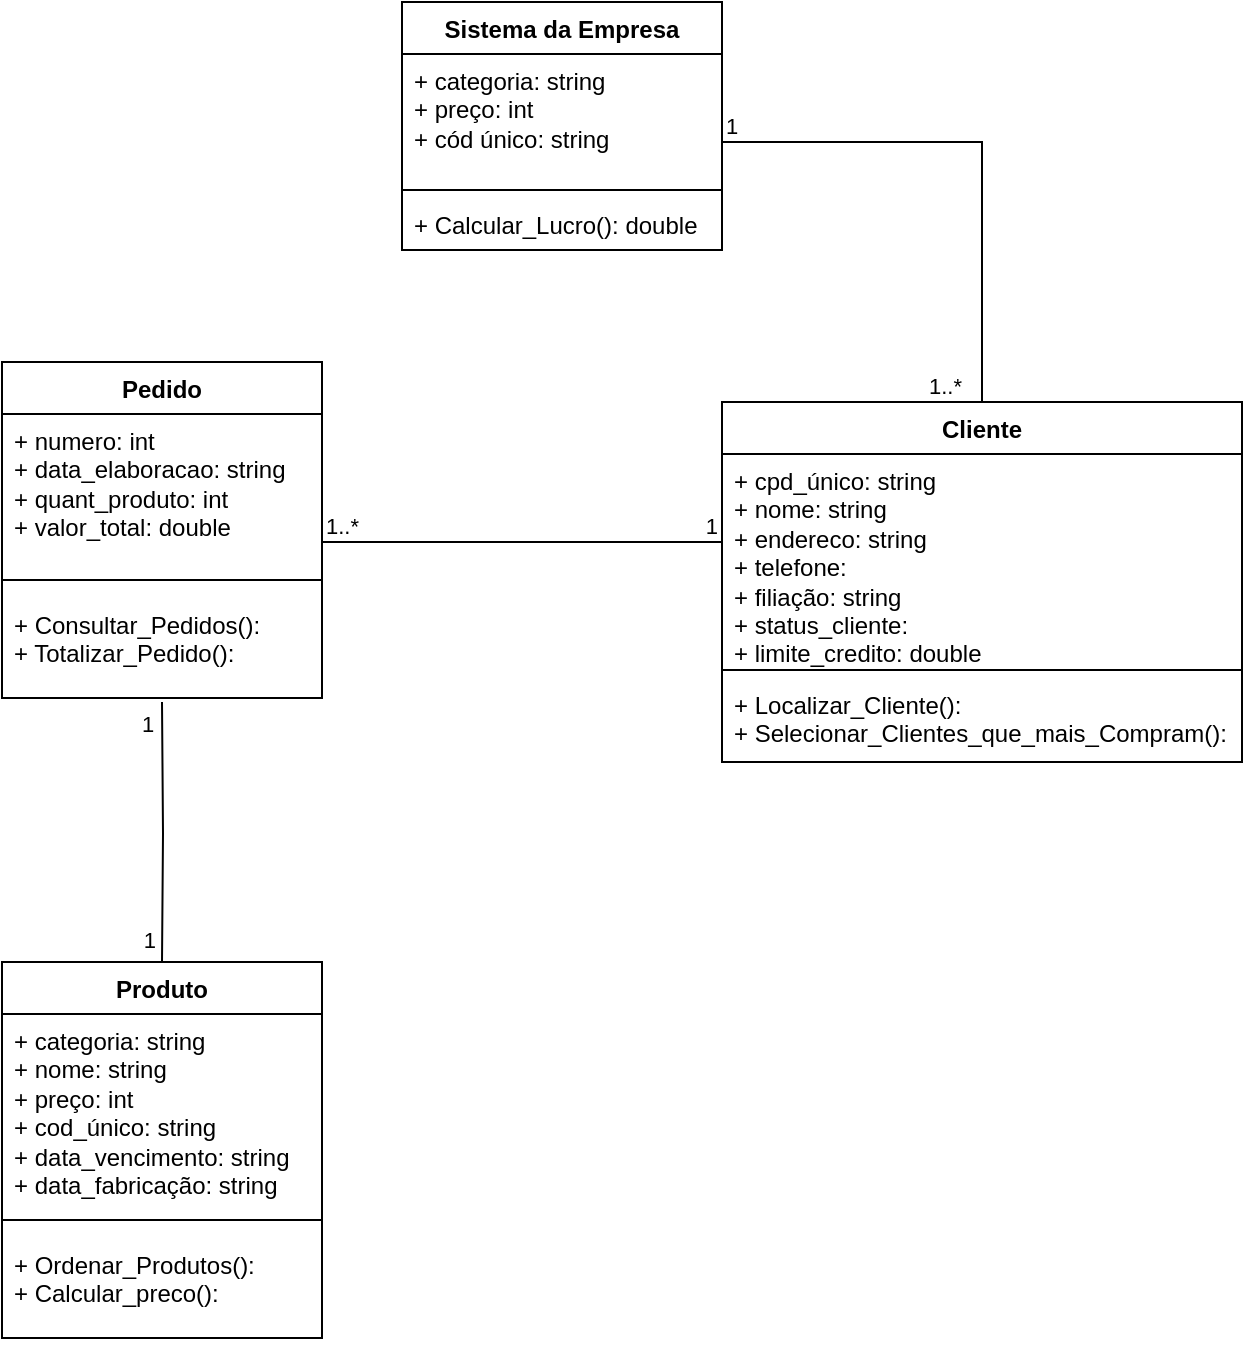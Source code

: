 <mxfile version="24.9.3">
  <diagram name="Página-1" id="1-bsAJybU4CAWj2IOjZU">
    <mxGraphModel dx="899" dy="761" grid="1" gridSize="10" guides="1" tooltips="1" connect="1" arrows="1" fold="1" page="1" pageScale="1" pageWidth="827" pageHeight="1169" math="0" shadow="0">
      <root>
        <mxCell id="0" />
        <mxCell id="1" parent="0" />
        <mxCell id="gSGYzmzYV6SwLATnWGjw-1" value="Produto" style="swimlane;fontStyle=1;align=center;verticalAlign=top;childLayout=stackLayout;horizontal=1;startSize=26;horizontalStack=0;resizeParent=1;resizeParentMax=0;resizeLast=0;collapsible=1;marginBottom=0;whiteSpace=wrap;html=1;" vertex="1" parent="1">
          <mxGeometry x="40" y="560" width="160" height="188" as="geometry" />
        </mxCell>
        <mxCell id="gSGYzmzYV6SwLATnWGjw-2" value="+ categoria: string&lt;div&gt;+ nome: string&lt;br&gt;+ preço: int&lt;div style=&quot;forced-color-adjust: none;&quot;&gt;+ cod_único: string&lt;br&gt;+ data_vencimento: string&lt;/div&gt;&lt;div style=&quot;forced-color-adjust: none;&quot;&gt;+ data_fabricação: string&lt;/div&gt;&lt;/div&gt;" style="text;strokeColor=none;fillColor=none;align=left;verticalAlign=top;spacingLeft=4;spacingRight=4;overflow=hidden;rotatable=0;points=[[0,0.5],[1,0.5]];portConstraint=eastwest;whiteSpace=wrap;html=1;" vertex="1" parent="gSGYzmzYV6SwLATnWGjw-1">
          <mxGeometry y="26" width="160" height="94" as="geometry" />
        </mxCell>
        <mxCell id="gSGYzmzYV6SwLATnWGjw-3" value="" style="line;strokeWidth=1;fillColor=none;align=left;verticalAlign=middle;spacingTop=-1;spacingLeft=3;spacingRight=3;rotatable=0;labelPosition=right;points=[];portConstraint=eastwest;strokeColor=inherit;" vertex="1" parent="gSGYzmzYV6SwLATnWGjw-1">
          <mxGeometry y="120" width="160" height="18" as="geometry" />
        </mxCell>
        <mxCell id="gSGYzmzYV6SwLATnWGjw-4" value="+ Ordenar_Produtos():&amp;nbsp;&lt;div&gt;+ Calcular_preco():&amp;nbsp;&lt;/div&gt;" style="text;strokeColor=none;fillColor=none;align=left;verticalAlign=top;spacingLeft=4;spacingRight=4;overflow=hidden;rotatable=0;points=[[0,0.5],[1,0.5]];portConstraint=eastwest;whiteSpace=wrap;html=1;" vertex="1" parent="gSGYzmzYV6SwLATnWGjw-1">
          <mxGeometry y="138" width="160" height="50" as="geometry" />
        </mxCell>
        <mxCell id="gSGYzmzYV6SwLATnWGjw-5" value="Cliente" style="swimlane;fontStyle=1;align=center;verticalAlign=top;childLayout=stackLayout;horizontal=1;startSize=26;horizontalStack=0;resizeParent=1;resizeParentMax=0;resizeLast=0;collapsible=1;marginBottom=0;whiteSpace=wrap;html=1;" vertex="1" parent="1">
          <mxGeometry x="400" y="280" width="260" height="180" as="geometry" />
        </mxCell>
        <mxCell id="gSGYzmzYV6SwLATnWGjw-6" value="&lt;div style=&quot;forced-color-adjust: none;&quot;&gt;+ cpd_único: string&lt;br&gt;+ nome: string&lt;/div&gt;&lt;div style=&quot;forced-color-adjust: none;&quot;&gt;+ endereco: string&lt;/div&gt;&lt;div style=&quot;forced-color-adjust: none;&quot;&gt;+ telefone:&amp;nbsp;&lt;/div&gt;&lt;div style=&quot;forced-color-adjust: none;&quot;&gt;+ filiação: string&lt;/div&gt;&lt;div style=&quot;forced-color-adjust: none;&quot;&gt;+ status_cliente:&lt;/div&gt;&lt;div style=&quot;forced-color-adjust: none;&quot;&gt;+ limite_credito: double&lt;/div&gt;" style="text;strokeColor=none;fillColor=none;align=left;verticalAlign=top;spacingLeft=4;spacingRight=4;overflow=hidden;rotatable=0;points=[[0,0.5],[1,0.5]];portConstraint=eastwest;whiteSpace=wrap;html=1;" vertex="1" parent="gSGYzmzYV6SwLATnWGjw-5">
          <mxGeometry y="26" width="260" height="104" as="geometry" />
        </mxCell>
        <mxCell id="gSGYzmzYV6SwLATnWGjw-7" value="" style="line;strokeWidth=1;fillColor=none;align=left;verticalAlign=middle;spacingTop=-1;spacingLeft=3;spacingRight=3;rotatable=0;labelPosition=right;points=[];portConstraint=eastwest;strokeColor=inherit;" vertex="1" parent="gSGYzmzYV6SwLATnWGjw-5">
          <mxGeometry y="130" width="260" height="8" as="geometry" />
        </mxCell>
        <mxCell id="gSGYzmzYV6SwLATnWGjw-8" value="+ Localizar_Cliente():&amp;nbsp;&lt;div&gt;+ Selecionar_Clientes_que_mais_Compram():&lt;/div&gt;" style="text;strokeColor=none;fillColor=none;align=left;verticalAlign=top;spacingLeft=4;spacingRight=4;overflow=hidden;rotatable=0;points=[[0,0.5],[1,0.5]];portConstraint=eastwest;whiteSpace=wrap;html=1;" vertex="1" parent="gSGYzmzYV6SwLATnWGjw-5">
          <mxGeometry y="138" width="260" height="42" as="geometry" />
        </mxCell>
        <mxCell id="gSGYzmzYV6SwLATnWGjw-9" value="Sistema da Empresa" style="swimlane;fontStyle=1;align=center;verticalAlign=top;childLayout=stackLayout;horizontal=1;startSize=26;horizontalStack=0;resizeParent=1;resizeParentMax=0;resizeLast=0;collapsible=1;marginBottom=0;whiteSpace=wrap;html=1;" vertex="1" parent="1">
          <mxGeometry x="240" y="80" width="160" height="124" as="geometry" />
        </mxCell>
        <mxCell id="gSGYzmzYV6SwLATnWGjw-10" value="+ categoria: string&lt;br&gt;+ preço: int&lt;div style=&quot;forced-color-adjust: none;&quot;&gt;+ cód único: string&lt;br&gt;&lt;br&gt;&lt;/div&gt;" style="text;strokeColor=none;fillColor=none;align=left;verticalAlign=top;spacingLeft=4;spacingRight=4;overflow=hidden;rotatable=0;points=[[0,0.5],[1,0.5]];portConstraint=eastwest;whiteSpace=wrap;html=1;" vertex="1" parent="gSGYzmzYV6SwLATnWGjw-9">
          <mxGeometry y="26" width="160" height="64" as="geometry" />
        </mxCell>
        <mxCell id="gSGYzmzYV6SwLATnWGjw-11" value="" style="line;strokeWidth=1;fillColor=none;align=left;verticalAlign=middle;spacingTop=-1;spacingLeft=3;spacingRight=3;rotatable=0;labelPosition=right;points=[];portConstraint=eastwest;strokeColor=inherit;" vertex="1" parent="gSGYzmzYV6SwLATnWGjw-9">
          <mxGeometry y="90" width="160" height="8" as="geometry" />
        </mxCell>
        <mxCell id="gSGYzmzYV6SwLATnWGjw-12" value="+ Calcular_Lucro(): double" style="text;strokeColor=none;fillColor=none;align=left;verticalAlign=top;spacingLeft=4;spacingRight=4;overflow=hidden;rotatable=0;points=[[0,0.5],[1,0.5]];portConstraint=eastwest;whiteSpace=wrap;html=1;" vertex="1" parent="gSGYzmzYV6SwLATnWGjw-9">
          <mxGeometry y="98" width="160" height="26" as="geometry" />
        </mxCell>
        <mxCell id="gSGYzmzYV6SwLATnWGjw-17" value="" style="endArrow=none;html=1;edgeStyle=orthogonalEdgeStyle;rounded=0;exitX=1;exitY=0.5;exitDx=0;exitDy=0;entryX=0;entryY=0.404;entryDx=0;entryDy=0;entryPerimeter=0;" edge="1" parent="1">
          <mxGeometry relative="1" as="geometry">
            <mxPoint x="200" y="350" as="sourcePoint" />
            <mxPoint x="400.0" y="350.016" as="targetPoint" />
          </mxGeometry>
        </mxCell>
        <mxCell id="gSGYzmzYV6SwLATnWGjw-18" value="1..*" style="edgeLabel;resizable=0;html=1;align=left;verticalAlign=bottom;" connectable="0" vertex="1" parent="gSGYzmzYV6SwLATnWGjw-17">
          <mxGeometry x="-1" relative="1" as="geometry">
            <mxPoint as="offset" />
          </mxGeometry>
        </mxCell>
        <mxCell id="gSGYzmzYV6SwLATnWGjw-19" value="1" style="edgeLabel;resizable=0;html=1;align=right;verticalAlign=bottom;" connectable="0" vertex="1" parent="gSGYzmzYV6SwLATnWGjw-17">
          <mxGeometry x="1" relative="1" as="geometry">
            <mxPoint x="-1" as="offset" />
          </mxGeometry>
        </mxCell>
        <mxCell id="gSGYzmzYV6SwLATnWGjw-21" value="Pedido" style="swimlane;fontStyle=1;align=center;verticalAlign=top;childLayout=stackLayout;horizontal=1;startSize=26;horizontalStack=0;resizeParent=1;resizeParentMax=0;resizeLast=0;collapsible=1;marginBottom=0;whiteSpace=wrap;html=1;" vertex="1" parent="1">
          <mxGeometry x="40" y="260" width="160" height="168" as="geometry" />
        </mxCell>
        <mxCell id="gSGYzmzYV6SwLATnWGjw-22" value="+ numero: int&lt;div&gt;+ data_elaboracao: string&lt;/div&gt;&lt;div&gt;+ quant_produto: int&lt;/div&gt;&lt;div&gt;+ valor_total: double&lt;/div&gt;" style="text;strokeColor=none;fillColor=none;align=left;verticalAlign=top;spacingLeft=4;spacingRight=4;overflow=hidden;rotatable=0;points=[[0,0.5],[1,0.5]];portConstraint=eastwest;whiteSpace=wrap;html=1;" vertex="1" parent="gSGYzmzYV6SwLATnWGjw-21">
          <mxGeometry y="26" width="160" height="74" as="geometry" />
        </mxCell>
        <mxCell id="gSGYzmzYV6SwLATnWGjw-23" value="" style="line;strokeWidth=1;fillColor=none;align=left;verticalAlign=middle;spacingTop=-1;spacingLeft=3;spacingRight=3;rotatable=0;labelPosition=right;points=[];portConstraint=eastwest;strokeColor=inherit;" vertex="1" parent="gSGYzmzYV6SwLATnWGjw-21">
          <mxGeometry y="100" width="160" height="18" as="geometry" />
        </mxCell>
        <mxCell id="gSGYzmzYV6SwLATnWGjw-24" value="+ Consultar_Pedidos():&amp;nbsp;&lt;div&gt;+ Totalizar_Pedido():&amp;nbsp;&lt;/div&gt;" style="text;strokeColor=none;fillColor=none;align=left;verticalAlign=top;spacingLeft=4;spacingRight=4;overflow=hidden;rotatable=0;points=[[0,0.5],[1,0.5]];portConstraint=eastwest;whiteSpace=wrap;html=1;" vertex="1" parent="gSGYzmzYV6SwLATnWGjw-21">
          <mxGeometry y="118" width="160" height="50" as="geometry" />
        </mxCell>
        <mxCell id="gSGYzmzYV6SwLATnWGjw-27" value="" style="endArrow=none;html=1;edgeStyle=orthogonalEdgeStyle;rounded=0;entryX=0.5;entryY=0;entryDx=0;entryDy=0;" edge="1" parent="1" target="gSGYzmzYV6SwLATnWGjw-1">
          <mxGeometry relative="1" as="geometry">
            <mxPoint x="120" y="430" as="sourcePoint" />
            <mxPoint x="250" y="480" as="targetPoint" />
          </mxGeometry>
        </mxCell>
        <mxCell id="gSGYzmzYV6SwLATnWGjw-28" value="1" style="edgeLabel;resizable=0;html=1;align=left;verticalAlign=bottom;" connectable="0" vertex="1" parent="gSGYzmzYV6SwLATnWGjw-27">
          <mxGeometry x="-1" relative="1" as="geometry">
            <mxPoint x="-12" y="19" as="offset" />
          </mxGeometry>
        </mxCell>
        <mxCell id="gSGYzmzYV6SwLATnWGjw-29" value="1" style="edgeLabel;resizable=0;html=1;align=right;verticalAlign=bottom;" connectable="0" vertex="1" parent="gSGYzmzYV6SwLATnWGjw-27">
          <mxGeometry x="1" relative="1" as="geometry">
            <mxPoint x="-3" y="-2" as="offset" />
          </mxGeometry>
        </mxCell>
        <mxCell id="gSGYzmzYV6SwLATnWGjw-30" value="" style="endArrow=none;html=1;edgeStyle=orthogonalEdgeStyle;rounded=0;exitX=1;exitY=0.5;exitDx=0;exitDy=0;entryX=0.5;entryY=0;entryDx=0;entryDy=0;" edge="1" parent="1" target="gSGYzmzYV6SwLATnWGjw-5">
          <mxGeometry relative="1" as="geometry">
            <mxPoint x="400" y="150" as="sourcePoint" />
            <mxPoint x="530" y="270" as="targetPoint" />
            <Array as="points">
              <mxPoint x="530" y="150" />
            </Array>
          </mxGeometry>
        </mxCell>
        <mxCell id="gSGYzmzYV6SwLATnWGjw-31" value="1" style="edgeLabel;resizable=0;html=1;align=left;verticalAlign=bottom;" connectable="0" vertex="1" parent="gSGYzmzYV6SwLATnWGjw-30">
          <mxGeometry x="-1" relative="1" as="geometry">
            <mxPoint as="offset" />
          </mxGeometry>
        </mxCell>
        <mxCell id="gSGYzmzYV6SwLATnWGjw-32" value="1..*" style="edgeLabel;resizable=0;html=1;align=right;verticalAlign=bottom;" connectable="0" vertex="1" parent="gSGYzmzYV6SwLATnWGjw-30">
          <mxGeometry x="1" relative="1" as="geometry">
            <mxPoint x="-10" as="offset" />
          </mxGeometry>
        </mxCell>
      </root>
    </mxGraphModel>
  </diagram>
</mxfile>
